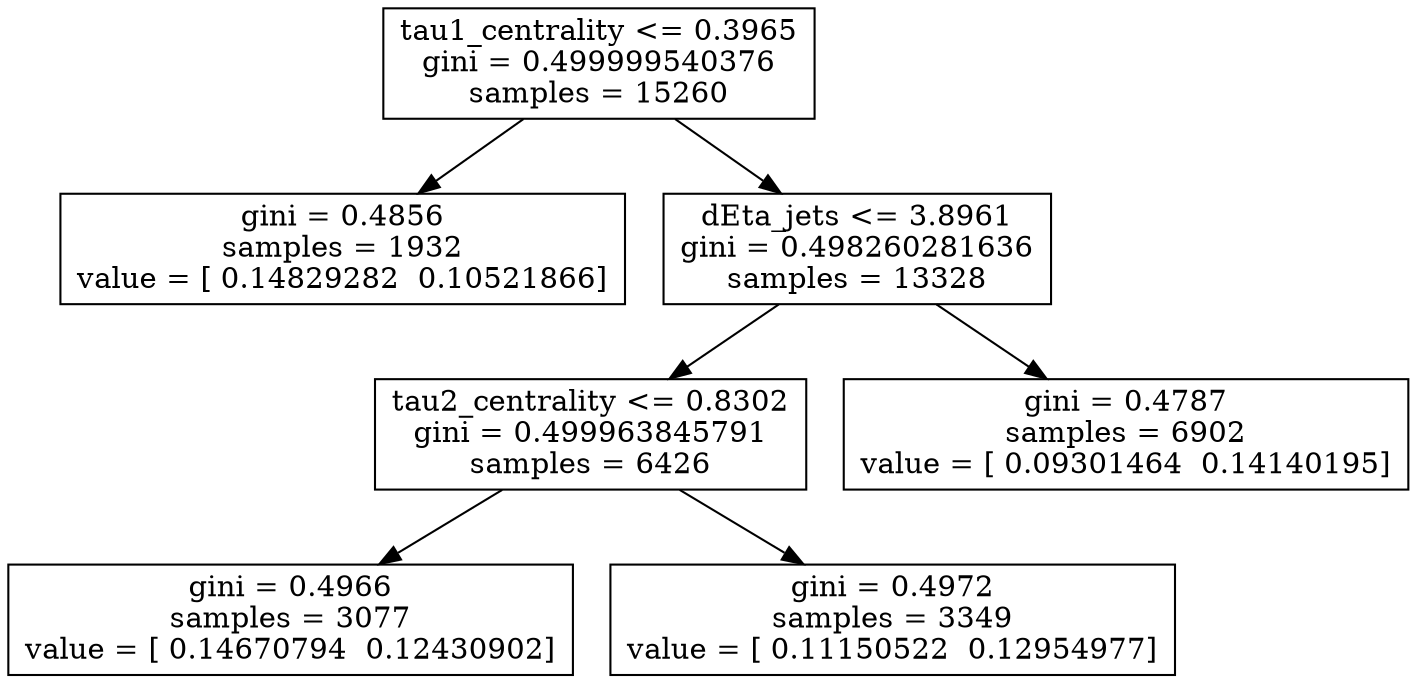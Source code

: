 digraph Tree {
0 [label="tau1_centrality <= 0.3965\ngini = 0.499999540376\nsamples = 15260", shape="box"] ;
1 [label="gini = 0.4856\nsamples = 1932\nvalue = [ 0.14829282  0.10521866]", shape="box"] ;
0 -> 1 ;
2 [label="dEta_jets <= 3.8961\ngini = 0.498260281636\nsamples = 13328", shape="box"] ;
0 -> 2 ;
3 [label="tau2_centrality <= 0.8302\ngini = 0.499963845791\nsamples = 6426", shape="box"] ;
2 -> 3 ;
4 [label="gini = 0.4966\nsamples = 3077\nvalue = [ 0.14670794  0.12430902]", shape="box"] ;
3 -> 4 ;
5 [label="gini = 0.4972\nsamples = 3349\nvalue = [ 0.11150522  0.12954977]", shape="box"] ;
3 -> 5 ;
6 [label="gini = 0.4787\nsamples = 6902\nvalue = [ 0.09301464  0.14140195]", shape="box"] ;
2 -> 6 ;
}
